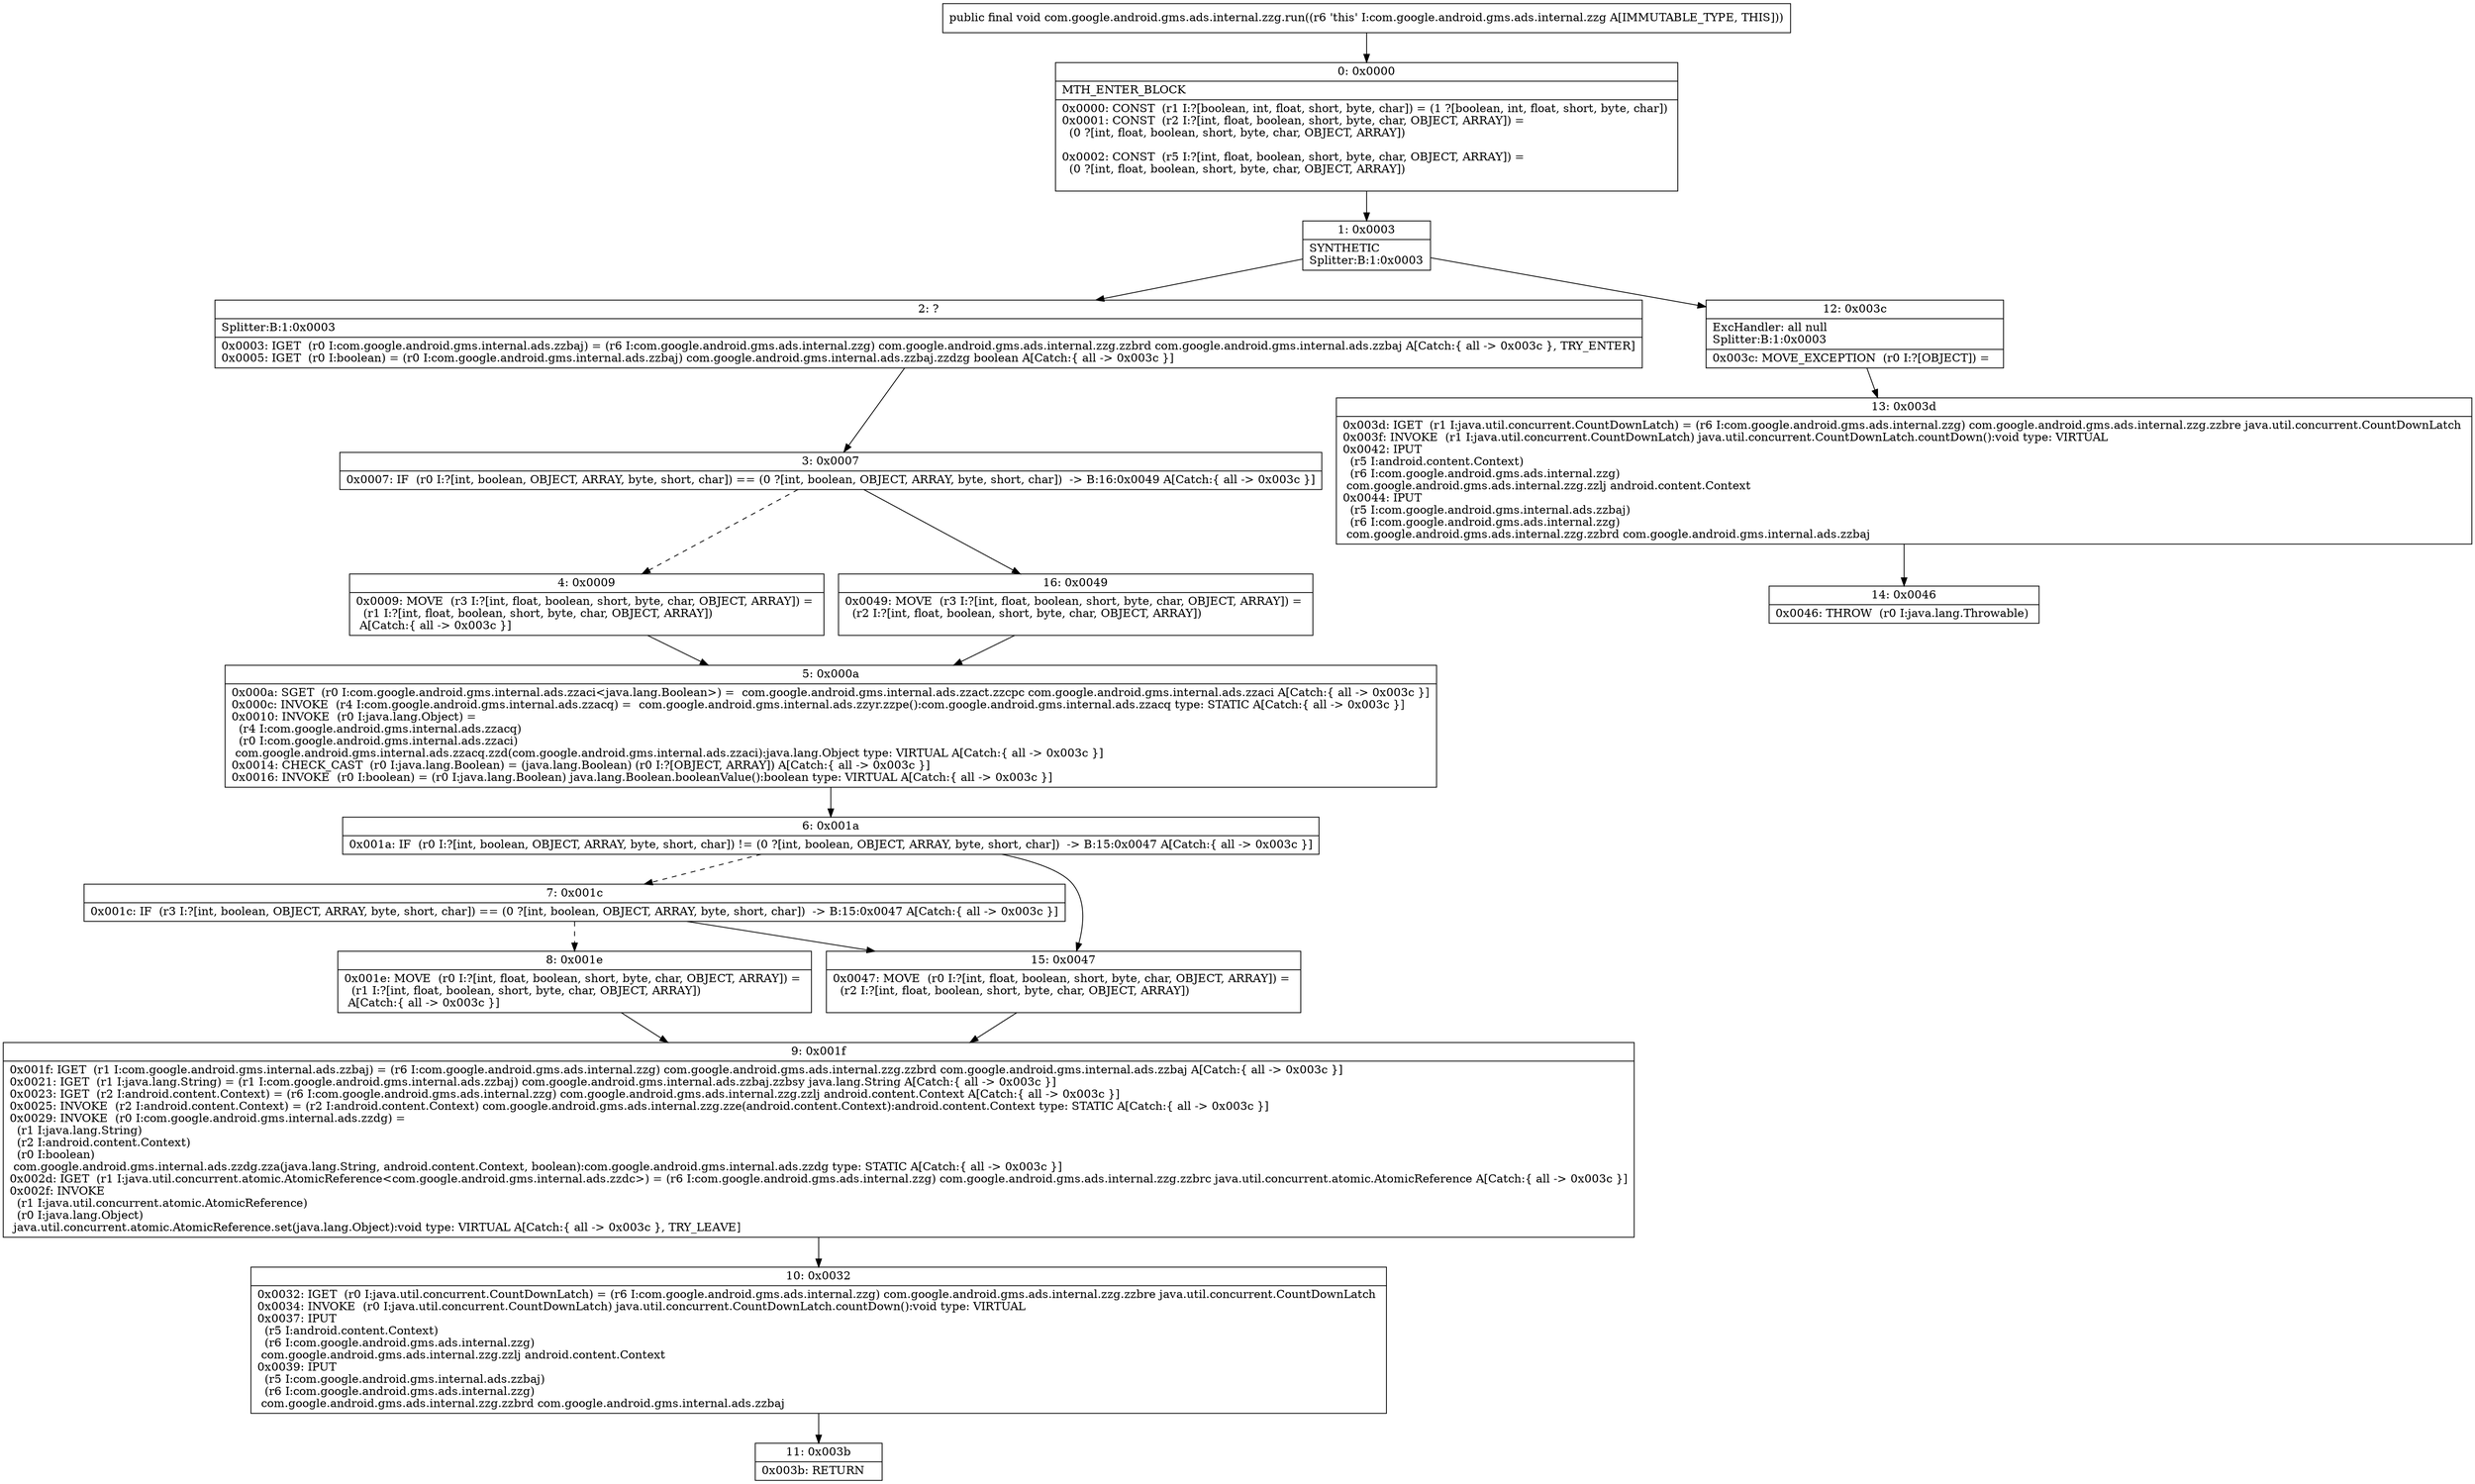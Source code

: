 digraph "CFG forcom.google.android.gms.ads.internal.zzg.run()V" {
Node_0 [shape=record,label="{0\:\ 0x0000|MTH_ENTER_BLOCK\l|0x0000: CONST  (r1 I:?[boolean, int, float, short, byte, char]) = (1 ?[boolean, int, float, short, byte, char]) \l0x0001: CONST  (r2 I:?[int, float, boolean, short, byte, char, OBJECT, ARRAY]) = \l  (0 ?[int, float, boolean, short, byte, char, OBJECT, ARRAY])\l \l0x0002: CONST  (r5 I:?[int, float, boolean, short, byte, char, OBJECT, ARRAY]) = \l  (0 ?[int, float, boolean, short, byte, char, OBJECT, ARRAY])\l \l}"];
Node_1 [shape=record,label="{1\:\ 0x0003|SYNTHETIC\lSplitter:B:1:0x0003\l}"];
Node_2 [shape=record,label="{2\:\ ?|Splitter:B:1:0x0003\l|0x0003: IGET  (r0 I:com.google.android.gms.internal.ads.zzbaj) = (r6 I:com.google.android.gms.ads.internal.zzg) com.google.android.gms.ads.internal.zzg.zzbrd com.google.android.gms.internal.ads.zzbaj A[Catch:\{ all \-\> 0x003c \}, TRY_ENTER]\l0x0005: IGET  (r0 I:boolean) = (r0 I:com.google.android.gms.internal.ads.zzbaj) com.google.android.gms.internal.ads.zzbaj.zzdzg boolean A[Catch:\{ all \-\> 0x003c \}]\l}"];
Node_3 [shape=record,label="{3\:\ 0x0007|0x0007: IF  (r0 I:?[int, boolean, OBJECT, ARRAY, byte, short, char]) == (0 ?[int, boolean, OBJECT, ARRAY, byte, short, char])  \-\> B:16:0x0049 A[Catch:\{ all \-\> 0x003c \}]\l}"];
Node_4 [shape=record,label="{4\:\ 0x0009|0x0009: MOVE  (r3 I:?[int, float, boolean, short, byte, char, OBJECT, ARRAY]) = \l  (r1 I:?[int, float, boolean, short, byte, char, OBJECT, ARRAY])\l A[Catch:\{ all \-\> 0x003c \}]\l}"];
Node_5 [shape=record,label="{5\:\ 0x000a|0x000a: SGET  (r0 I:com.google.android.gms.internal.ads.zzaci\<java.lang.Boolean\>) =  com.google.android.gms.internal.ads.zzact.zzcpc com.google.android.gms.internal.ads.zzaci A[Catch:\{ all \-\> 0x003c \}]\l0x000c: INVOKE  (r4 I:com.google.android.gms.internal.ads.zzacq) =  com.google.android.gms.internal.ads.zzyr.zzpe():com.google.android.gms.internal.ads.zzacq type: STATIC A[Catch:\{ all \-\> 0x003c \}]\l0x0010: INVOKE  (r0 I:java.lang.Object) = \l  (r4 I:com.google.android.gms.internal.ads.zzacq)\l  (r0 I:com.google.android.gms.internal.ads.zzaci)\l com.google.android.gms.internal.ads.zzacq.zzd(com.google.android.gms.internal.ads.zzaci):java.lang.Object type: VIRTUAL A[Catch:\{ all \-\> 0x003c \}]\l0x0014: CHECK_CAST  (r0 I:java.lang.Boolean) = (java.lang.Boolean) (r0 I:?[OBJECT, ARRAY]) A[Catch:\{ all \-\> 0x003c \}]\l0x0016: INVOKE  (r0 I:boolean) = (r0 I:java.lang.Boolean) java.lang.Boolean.booleanValue():boolean type: VIRTUAL A[Catch:\{ all \-\> 0x003c \}]\l}"];
Node_6 [shape=record,label="{6\:\ 0x001a|0x001a: IF  (r0 I:?[int, boolean, OBJECT, ARRAY, byte, short, char]) != (0 ?[int, boolean, OBJECT, ARRAY, byte, short, char])  \-\> B:15:0x0047 A[Catch:\{ all \-\> 0x003c \}]\l}"];
Node_7 [shape=record,label="{7\:\ 0x001c|0x001c: IF  (r3 I:?[int, boolean, OBJECT, ARRAY, byte, short, char]) == (0 ?[int, boolean, OBJECT, ARRAY, byte, short, char])  \-\> B:15:0x0047 A[Catch:\{ all \-\> 0x003c \}]\l}"];
Node_8 [shape=record,label="{8\:\ 0x001e|0x001e: MOVE  (r0 I:?[int, float, boolean, short, byte, char, OBJECT, ARRAY]) = \l  (r1 I:?[int, float, boolean, short, byte, char, OBJECT, ARRAY])\l A[Catch:\{ all \-\> 0x003c \}]\l}"];
Node_9 [shape=record,label="{9\:\ 0x001f|0x001f: IGET  (r1 I:com.google.android.gms.internal.ads.zzbaj) = (r6 I:com.google.android.gms.ads.internal.zzg) com.google.android.gms.ads.internal.zzg.zzbrd com.google.android.gms.internal.ads.zzbaj A[Catch:\{ all \-\> 0x003c \}]\l0x0021: IGET  (r1 I:java.lang.String) = (r1 I:com.google.android.gms.internal.ads.zzbaj) com.google.android.gms.internal.ads.zzbaj.zzbsy java.lang.String A[Catch:\{ all \-\> 0x003c \}]\l0x0023: IGET  (r2 I:android.content.Context) = (r6 I:com.google.android.gms.ads.internal.zzg) com.google.android.gms.ads.internal.zzg.zzlj android.content.Context A[Catch:\{ all \-\> 0x003c \}]\l0x0025: INVOKE  (r2 I:android.content.Context) = (r2 I:android.content.Context) com.google.android.gms.ads.internal.zzg.zze(android.content.Context):android.content.Context type: STATIC A[Catch:\{ all \-\> 0x003c \}]\l0x0029: INVOKE  (r0 I:com.google.android.gms.internal.ads.zzdg) = \l  (r1 I:java.lang.String)\l  (r2 I:android.content.Context)\l  (r0 I:boolean)\l com.google.android.gms.internal.ads.zzdg.zza(java.lang.String, android.content.Context, boolean):com.google.android.gms.internal.ads.zzdg type: STATIC A[Catch:\{ all \-\> 0x003c \}]\l0x002d: IGET  (r1 I:java.util.concurrent.atomic.AtomicReference\<com.google.android.gms.internal.ads.zzdc\>) = (r6 I:com.google.android.gms.ads.internal.zzg) com.google.android.gms.ads.internal.zzg.zzbrc java.util.concurrent.atomic.AtomicReference A[Catch:\{ all \-\> 0x003c \}]\l0x002f: INVOKE  \l  (r1 I:java.util.concurrent.atomic.AtomicReference)\l  (r0 I:java.lang.Object)\l java.util.concurrent.atomic.AtomicReference.set(java.lang.Object):void type: VIRTUAL A[Catch:\{ all \-\> 0x003c \}, TRY_LEAVE]\l}"];
Node_10 [shape=record,label="{10\:\ 0x0032|0x0032: IGET  (r0 I:java.util.concurrent.CountDownLatch) = (r6 I:com.google.android.gms.ads.internal.zzg) com.google.android.gms.ads.internal.zzg.zzbre java.util.concurrent.CountDownLatch \l0x0034: INVOKE  (r0 I:java.util.concurrent.CountDownLatch) java.util.concurrent.CountDownLatch.countDown():void type: VIRTUAL \l0x0037: IPUT  \l  (r5 I:android.content.Context)\l  (r6 I:com.google.android.gms.ads.internal.zzg)\l com.google.android.gms.ads.internal.zzg.zzlj android.content.Context \l0x0039: IPUT  \l  (r5 I:com.google.android.gms.internal.ads.zzbaj)\l  (r6 I:com.google.android.gms.ads.internal.zzg)\l com.google.android.gms.ads.internal.zzg.zzbrd com.google.android.gms.internal.ads.zzbaj \l}"];
Node_11 [shape=record,label="{11\:\ 0x003b|0x003b: RETURN   \l}"];
Node_12 [shape=record,label="{12\:\ 0x003c|ExcHandler: all null\lSplitter:B:1:0x0003\l|0x003c: MOVE_EXCEPTION  (r0 I:?[OBJECT]) =  \l}"];
Node_13 [shape=record,label="{13\:\ 0x003d|0x003d: IGET  (r1 I:java.util.concurrent.CountDownLatch) = (r6 I:com.google.android.gms.ads.internal.zzg) com.google.android.gms.ads.internal.zzg.zzbre java.util.concurrent.CountDownLatch \l0x003f: INVOKE  (r1 I:java.util.concurrent.CountDownLatch) java.util.concurrent.CountDownLatch.countDown():void type: VIRTUAL \l0x0042: IPUT  \l  (r5 I:android.content.Context)\l  (r6 I:com.google.android.gms.ads.internal.zzg)\l com.google.android.gms.ads.internal.zzg.zzlj android.content.Context \l0x0044: IPUT  \l  (r5 I:com.google.android.gms.internal.ads.zzbaj)\l  (r6 I:com.google.android.gms.ads.internal.zzg)\l com.google.android.gms.ads.internal.zzg.zzbrd com.google.android.gms.internal.ads.zzbaj \l}"];
Node_14 [shape=record,label="{14\:\ 0x0046|0x0046: THROW  (r0 I:java.lang.Throwable) \l}"];
Node_15 [shape=record,label="{15\:\ 0x0047|0x0047: MOVE  (r0 I:?[int, float, boolean, short, byte, char, OBJECT, ARRAY]) = \l  (r2 I:?[int, float, boolean, short, byte, char, OBJECT, ARRAY])\l \l}"];
Node_16 [shape=record,label="{16\:\ 0x0049|0x0049: MOVE  (r3 I:?[int, float, boolean, short, byte, char, OBJECT, ARRAY]) = \l  (r2 I:?[int, float, boolean, short, byte, char, OBJECT, ARRAY])\l \l}"];
MethodNode[shape=record,label="{public final void com.google.android.gms.ads.internal.zzg.run((r6 'this' I:com.google.android.gms.ads.internal.zzg A[IMMUTABLE_TYPE, THIS])) }"];
MethodNode -> Node_0;
Node_0 -> Node_1;
Node_1 -> Node_2;
Node_1 -> Node_12;
Node_2 -> Node_3;
Node_3 -> Node_4[style=dashed];
Node_3 -> Node_16;
Node_4 -> Node_5;
Node_5 -> Node_6;
Node_6 -> Node_7[style=dashed];
Node_6 -> Node_15;
Node_7 -> Node_8[style=dashed];
Node_7 -> Node_15;
Node_8 -> Node_9;
Node_9 -> Node_10;
Node_10 -> Node_11;
Node_12 -> Node_13;
Node_13 -> Node_14;
Node_15 -> Node_9;
Node_16 -> Node_5;
}

